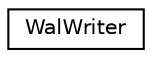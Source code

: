 digraph "Graphical Class Hierarchy"
{
 // LATEX_PDF_SIZE
  edge [fontname="Helvetica",fontsize="10",labelfontname="Helvetica",labelfontsize="10"];
  node [fontname="Helvetica",fontsize="10",shape=record];
  rankdir="LR";
  Node0 [label="WalWriter",height=0.2,width=0.4,color="black", fillcolor="white", style="filled",URL="$db/d1b/sqlite3_8c.html#d4/d20/structWalWriter",tooltip=" "];
}
